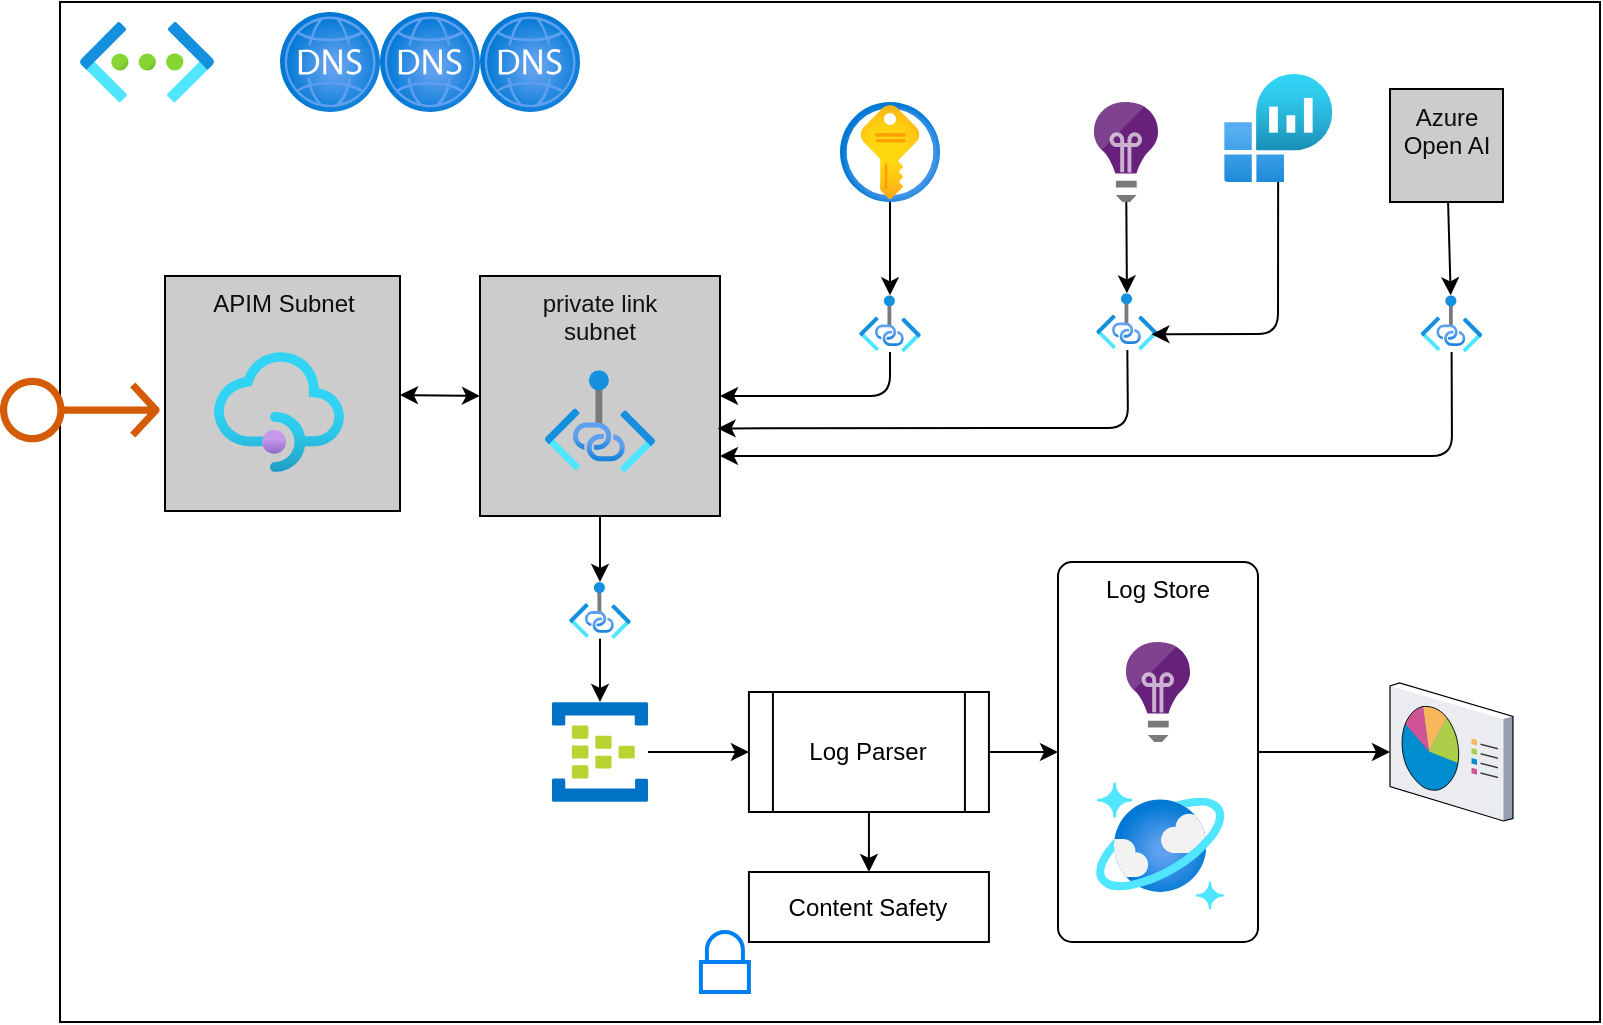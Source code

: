 <mxfile>
    <diagram name="cognitive-search-for-ai-enrichment" id="Page-1">
        <mxGraphModel dx="933" dy="647" grid="1" gridSize="10" guides="1" tooltips="1" connect="1" arrows="1" fold="1" page="1" pageScale="1" pageWidth="850" pageHeight="1100" math="0" shadow="0">
            <root>
                <mxCell id="0"/>
                <mxCell id="1" parent="0"/>
                <mxCell id="246" value="" style="rounded=0;whiteSpace=wrap;html=1;" parent="1" vertex="1">
                    <mxGeometry x="60" y="70" width="770" height="510" as="geometry"/>
                </mxCell>
                <mxCell id="272" value="" style="edgeStyle=none;html=1;" edge="1" parent="1" source="254" target="269">
                    <mxGeometry relative="1" as="geometry"/>
                </mxCell>
                <mxCell id="254" value="&lt;font color=&quot;#121212&quot;&gt;private link&lt;br&gt;subnet&lt;/font&gt;" style="whiteSpace=wrap;html=1;aspect=fixed;fillColor=#CCCCCC;verticalAlign=top;" vertex="1" parent="1">
                    <mxGeometry x="270" y="207" width="120" height="120" as="geometry"/>
                </mxCell>
                <mxCell id="qxArfmMU_z32NaRqhNJx-267" value="" style="edgeStyle=orthogonalEdgeStyle;rounded=0;orthogonalLoop=1;jettySize=auto;html=1;" parent="1" source="qxArfmMU_z32NaRqhNJx-265" target="qxArfmMU_z32NaRqhNJx-260" edge="1">
                    <mxGeometry relative="1" as="geometry"/>
                </mxCell>
                <mxCell id="qxArfmMU_z32NaRqhNJx-265" value="Log Store" style="rounded=1;whiteSpace=wrap;html=1;verticalAlign=top;arcSize=7;" parent="1" vertex="1">
                    <mxGeometry x="559" y="350" width="100" height="190" as="geometry"/>
                </mxCell>
                <UserObject label="" tags="Media Common_Icons Web_Site_Map_Shapes Container Connector" id="245">
                    <mxCell parent="1" vertex="1" visible="0">
                        <mxGeometry as="geometry"/>
                    </mxCell>
                </UserObject>
                <mxCell id="qxArfmMU_z32NaRqhNJx-264" style="edgeStyle=orthogonalEdgeStyle;rounded=0;orthogonalLoop=1;jettySize=auto;html=1;entryX=0;entryY=0.5;entryDx=0;entryDy=0;" parent="1" source="qxArfmMU_z32NaRqhNJx-254" target="qxArfmMU_z32NaRqhNJx-257" edge="1">
                    <mxGeometry relative="1" as="geometry"/>
                </mxCell>
                <mxCell id="qxArfmMU_z32NaRqhNJx-254" value="" style="image;sketch=0;aspect=fixed;html=1;points=[];align=center;fontSize=12;image=img/lib/mscae/Event_Hubs.svg;" parent="1" vertex="1">
                    <mxGeometry x="306" y="420" width="48" height="50" as="geometry"/>
                </mxCell>
                <mxCell id="qxArfmMU_z32NaRqhNJx-266" value="" style="edgeStyle=orthogonalEdgeStyle;rounded=0;orthogonalLoop=1;jettySize=auto;html=1;entryX=0;entryY=0.5;entryDx=0;entryDy=0;" parent="1" source="qxArfmMU_z32NaRqhNJx-257" target="qxArfmMU_z32NaRqhNJx-265" edge="1">
                    <mxGeometry relative="1" as="geometry"/>
                </mxCell>
                <mxCell id="273" value="" style="edgeStyle=none;html=1;" edge="1" parent="1" source="qxArfmMU_z32NaRqhNJx-257" target="qxArfmMU_z32NaRqhNJx-273">
                    <mxGeometry relative="1" as="geometry"/>
                </mxCell>
                <mxCell id="qxArfmMU_z32NaRqhNJx-257" value="Log Parser" style="shape=process;whiteSpace=wrap;html=1;backgroundOutline=1;" parent="1" vertex="1">
                    <mxGeometry x="404.46" y="415" width="120" height="60" as="geometry"/>
                </mxCell>
                <mxCell id="qxArfmMU_z32NaRqhNJx-258" value="" style="image;sketch=0;aspect=fixed;html=1;points=[];align=center;fontSize=12;image=img/lib/mscae/Application_Insights.svg;" parent="1" vertex="1">
                    <mxGeometry x="593" y="390" width="32" height="50" as="geometry"/>
                </mxCell>
                <mxCell id="257" value="&lt;font color=&quot;#0d0d0d&quot;&gt;APIM Subnet&lt;/font&gt;" style="whiteSpace=wrap;html=1;aspect=fixed;fillColor=#CCCCCC;verticalAlign=top;strokeColor=#000000;" vertex="1" parent="1">
                    <mxGeometry x="112.5" y="207" width="117.5" height="117.5" as="geometry"/>
                </mxCell>
                <mxCell id="qxArfmMU_z32NaRqhNJx-259" value="" style="image;aspect=fixed;html=1;points=[];align=center;fontSize=12;image=img/lib/azure2/databases/Azure_Cosmos_DB.svg;" parent="1" vertex="1">
                    <mxGeometry x="578.09" y="460" width="64" height="64" as="geometry"/>
                </mxCell>
                <mxCell id="qxArfmMU_z32NaRqhNJx-260" value="" style="verticalLabelPosition=bottom;sketch=0;aspect=fixed;html=1;verticalAlign=top;strokeColor=none;align=center;outlineConnect=0;shape=mxgraph.citrix.reporting;" parent="1" vertex="1">
                    <mxGeometry x="725" y="410.5" width="61.5" height="69" as="geometry"/>
                </mxCell>
                <mxCell id="263" value="" style="edgeStyle=none;html=1;" edge="1" parent="1" source="qxArfmMU_z32NaRqhNJx-262" target="247">
                    <mxGeometry relative="1" as="geometry"/>
                </mxCell>
                <mxCell id="qxArfmMU_z32NaRqhNJx-262" value="" style="image;aspect=fixed;html=1;points=[];align=center;fontSize=12;image=img/lib/azure2/security/Key_Vaults.svg;" parent="1" vertex="1">
                    <mxGeometry x="450" y="120" width="50" height="50" as="geometry"/>
                </mxCell>
                <mxCell id="qxArfmMU_z32NaRqhNJx-272" value="" style="html=1;verticalLabelPosition=bottom;align=center;labelBackgroundColor=#ffffff;verticalAlign=top;strokeWidth=2;strokeColor=#0080F0;shadow=0;dashed=0;shape=mxgraph.ios7.icons.locked;" parent="1" vertex="1">
                    <mxGeometry x="380.46" y="535" width="24" height="30" as="geometry"/>
                </mxCell>
                <mxCell id="qxArfmMU_z32NaRqhNJx-273" value="Content Safety" style="rounded=0;whiteSpace=wrap;html=1;" parent="1" vertex="1">
                    <mxGeometry x="404.46" y="505" width="120" height="35" as="geometry"/>
                </mxCell>
                <mxCell id="266" style="edgeStyle=none;html=1;entryX=1;entryY=0.5;entryDx=0;entryDy=0;" edge="1" parent="1" source="247" target="254">
                    <mxGeometry relative="1" as="geometry">
                        <Array as="points">
                            <mxPoint x="475" y="267"/>
                        </Array>
                    </mxGeometry>
                </mxCell>
                <mxCell id="247" value="" style="aspect=fixed;html=1;points=[];align=center;image;fontSize=12;image=img/lib/azure2/networking/Private_Link.svg;verticalAlign=top;" vertex="1" parent="1">
                    <mxGeometry x="459.55" y="216.66" width="30.91" height="28.34" as="geometry"/>
                </mxCell>
                <mxCell id="267" value="" style="edgeStyle=none;html=1;" edge="1" parent="1" source="248" target="265">
                    <mxGeometry relative="1" as="geometry"/>
                </mxCell>
                <mxCell id="248" value="" style="image;sketch=0;aspect=fixed;html=1;points=[];align=center;fontSize=12;image=img/lib/mscae/Application_Insights.svg;" vertex="1" parent="1">
                    <mxGeometry x="577" y="120" width="32" height="50" as="geometry"/>
                </mxCell>
                <mxCell id="qxArfmMU_z32NaRqhNJx-245" value="" style="image;aspect=fixed;html=1;points=[];align=center;fontSize=12;image=img/lib/azure2/app_services/API_Management_Services.svg;" parent="1" vertex="1">
                    <mxGeometry x="137" y="245" width="65" height="60" as="geometry"/>
                </mxCell>
                <mxCell id="258" value="" style="aspect=fixed;html=1;points=[];align=center;image;fontSize=12;image=img/lib/azure2/networking/DNS_Zones.svg;fillColor=#666666;" vertex="1" parent="1">
                    <mxGeometry x="170" y="75" width="50" height="50" as="geometry"/>
                </mxCell>
                <mxCell id="259" value="" style="aspect=fixed;html=1;points=[];align=center;image;fontSize=12;image=img/lib/azure2/networking/Virtual_Networks.svg;fillColor=#666666;" vertex="1" parent="1">
                    <mxGeometry x="70" y="80" width="67" height="40" as="geometry"/>
                </mxCell>
                <mxCell id="261" value="" style="endArrow=classic;startArrow=classic;html=1;entryX=0;entryY=0.5;entryDx=0;entryDy=0;" edge="1" parent="1" source="257" target="254">
                    <mxGeometry width="50" height="50" relative="1" as="geometry">
                        <mxPoint x="280" y="350" as="sourcePoint"/>
                        <mxPoint x="330" y="300" as="targetPoint"/>
                    </mxGeometry>
                </mxCell>
                <mxCell id="268" style="edgeStyle=none;html=1;entryX=0.99;entryY=0.635;entryDx=0;entryDy=0;entryPerimeter=0;" edge="1" parent="1" source="265" target="254">
                    <mxGeometry relative="1" as="geometry">
                        <Array as="points">
                            <mxPoint x="594" y="283"/>
                        </Array>
                    </mxGeometry>
                </mxCell>
                <mxCell id="265" value="" style="aspect=fixed;html=1;points=[];align=center;image;fontSize=12;image=img/lib/azure2/networking/Private_Link.svg;verticalAlign=top;" vertex="1" parent="1">
                    <mxGeometry x="578.09" y="215.66" width="30.91" height="28.34" as="geometry"/>
                </mxCell>
                <mxCell id="270" value="" style="edgeStyle=none;html=1;" edge="1" parent="1" source="269" target="qxArfmMU_z32NaRqhNJx-254">
                    <mxGeometry relative="1" as="geometry"/>
                </mxCell>
                <mxCell id="269" value="" style="aspect=fixed;html=1;points=[];align=center;image;fontSize=12;image=img/lib/azure2/networking/Private_Link.svg;verticalAlign=top;" vertex="1" parent="1">
                    <mxGeometry x="314.55" y="360" width="30.91" height="28.34" as="geometry"/>
                </mxCell>
                <mxCell id="274" value="" style="sketch=0;outlineConnect=0;fontColor=#232F3E;gradientColor=none;fillColor=#D45B07;strokeColor=none;dashed=0;verticalLabelPosition=bottom;verticalAlign=top;align=center;html=1;fontSize=12;fontStyle=0;aspect=fixed;pointerEvents=1;shape=mxgraph.aws4.elastic_ip_address;" vertex="1" parent="1">
                    <mxGeometry x="30" y="257.34" width="80" height="33.33" as="geometry"/>
                </mxCell>
                <mxCell id="275" value="" style="aspect=fixed;html=1;points=[];align=center;image;fontSize=12;image=img/lib/azure2/networking/DNS_Zones.svg;fillColor=#666666;" vertex="1" parent="1">
                    <mxGeometry x="220" y="75" width="50" height="50" as="geometry"/>
                </mxCell>
                <mxCell id="276" value="" style="aspect=fixed;html=1;points=[];align=center;image;fontSize=12;image=img/lib/azure2/networking/DNS_Zones.svg;fillColor=#666666;" vertex="1" parent="1">
                    <mxGeometry x="270" y="75" width="50" height="50" as="geometry"/>
                </mxCell>
                <mxCell id="279" style="edgeStyle=none;html=1;entryX=0.893;entryY=0.724;entryDx=0;entryDy=0;entryPerimeter=0;" edge="1" parent="1" source="277" target="265">
                    <mxGeometry relative="1" as="geometry">
                        <Array as="points">
                            <mxPoint x="669" y="236"/>
                        </Array>
                    </mxGeometry>
                </mxCell>
                <mxCell id="277" value="" style="aspect=fixed;html=1;points=[];align=center;image;fontSize=12;image=img/lib/azure2/management_governance/Log_Analytics_Workspaces.svg;fillColor=#666666;" vertex="1" parent="1">
                    <mxGeometry x="642.09" y="106" width="54" height="54" as="geometry"/>
                </mxCell>
                <mxCell id="280" value="" style="aspect=fixed;html=1;points=[];align=center;image;fontSize=12;image=img/lib/azure2/networking/Private_Link.svg;verticalAlign=top;" vertex="1" parent="1">
                    <mxGeometry x="302.28" y="254.16" width="55.45" height="50.84" as="geometry"/>
                </mxCell>
                <mxCell id="283" value="" style="edgeStyle=none;html=1;fontColor=#121212;" edge="1" parent="1" source="281" target="282">
                    <mxGeometry relative="1" as="geometry"/>
                </mxCell>
                <mxCell id="281" value="&lt;font color=&quot;#0d0d0d&quot;&gt;Azure Open AI&lt;/font&gt;" style="whiteSpace=wrap;html=1;aspect=fixed;fillColor=#CCCCCC;verticalAlign=top;strokeColor=#000000;" vertex="1" parent="1">
                    <mxGeometry x="725" y="113.5" width="56.5" height="56.5" as="geometry"/>
                </mxCell>
                <mxCell id="284" style="edgeStyle=none;html=1;entryX=1;entryY=0.75;entryDx=0;entryDy=0;fontColor=#121212;" edge="1" parent="1" source="282" target="254">
                    <mxGeometry relative="1" as="geometry">
                        <Array as="points">
                            <mxPoint x="756" y="297"/>
                        </Array>
                    </mxGeometry>
                </mxCell>
                <mxCell id="282" value="" style="aspect=fixed;html=1;points=[];align=center;image;fontSize=12;image=img/lib/azure2/networking/Private_Link.svg;verticalAlign=top;" vertex="1" parent="1">
                    <mxGeometry x="740.3" y="216.66" width="30.91" height="28.34" as="geometry"/>
                </mxCell>
            </root>
        </mxGraphModel>
    </diagram>
</mxfile>